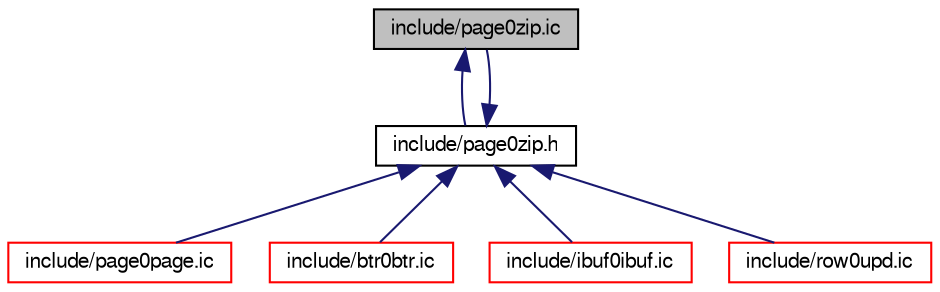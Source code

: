 digraph "include/page0zip.ic"
{
  bgcolor="transparent";
  edge [fontname="FreeSans",fontsize="10",labelfontname="FreeSans",labelfontsize="10"];
  node [fontname="FreeSans",fontsize="10",shape=record];
  Node1 [label="include/page0zip.ic",height=0.2,width=0.4,color="black", fillcolor="grey75", style="filled" fontcolor="black"];
  Node1 -> Node2 [dir="back",color="midnightblue",fontsize="10",style="solid",fontname="FreeSans"];
  Node2 [label="include/page0zip.h",height=0.2,width=0.4,color="black",URL="$page0zip_8h.html"];
  Node2 -> Node3 [dir="back",color="midnightblue",fontsize="10",style="solid",fontname="FreeSans"];
  Node3 [label="include/page0page.ic",height=0.2,width=0.4,color="red",URL="$page0page_8ic.html"];
  Node2 -> Node1 [dir="back",color="midnightblue",fontsize="10",style="solid",fontname="FreeSans"];
  Node2 -> Node4 [dir="back",color="midnightblue",fontsize="10",style="solid",fontname="FreeSans"];
  Node4 [label="include/btr0btr.ic",height=0.2,width=0.4,color="red",URL="$btr0btr_8ic.html"];
  Node2 -> Node5 [dir="back",color="midnightblue",fontsize="10",style="solid",fontname="FreeSans"];
  Node5 [label="include/ibuf0ibuf.ic",height=0.2,width=0.4,color="red",URL="$ibuf0ibuf_8ic.html"];
  Node2 -> Node6 [dir="back",color="midnightblue",fontsize="10",style="solid",fontname="FreeSans"];
  Node6 [label="include/row0upd.ic",height=0.2,width=0.4,color="red",URL="$row0upd_8ic.html"];
}
